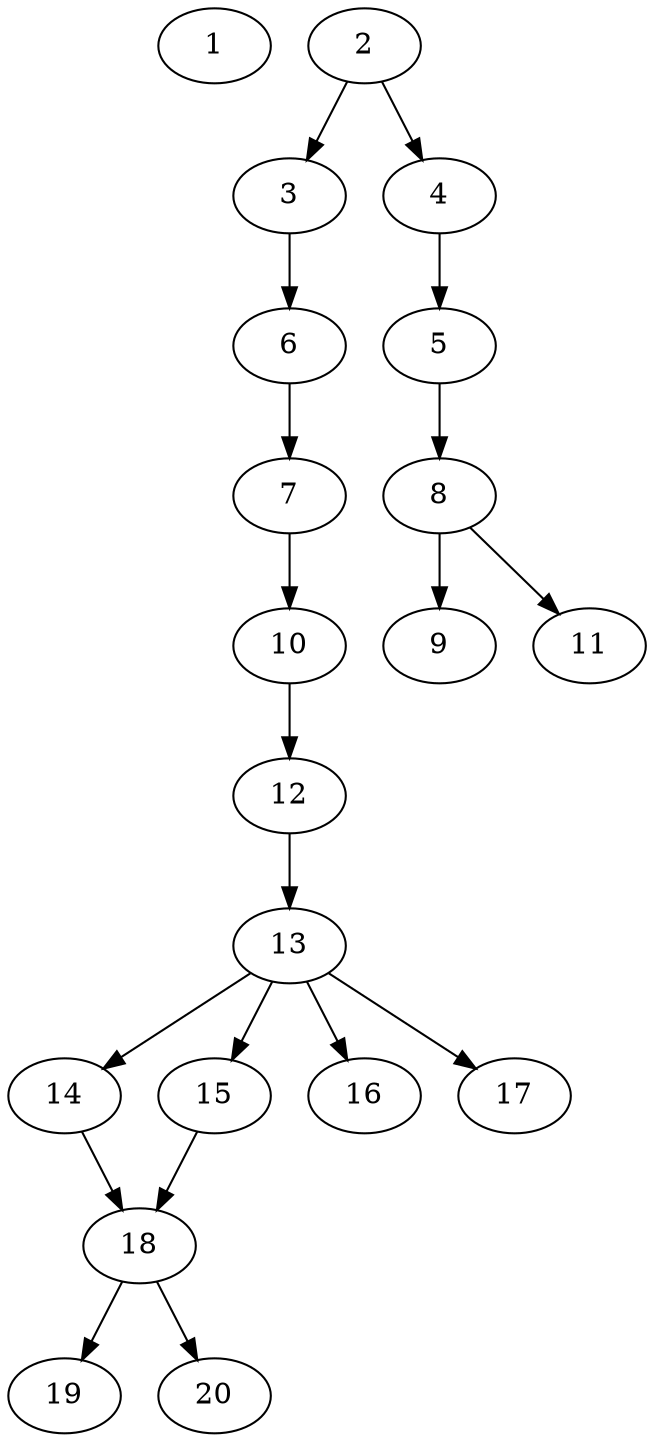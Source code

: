 // DAG automatically generated by daggen at Sat Jul 27 15:34:46 2019
// ./daggen --dot -n 20 --ccr 0.3 --fat 0.4 --regular 0.5 --density 0.4 --mindata 5242880 --maxdata 52428800 
digraph G {
  1 [size="17926827", alpha="0.12", expect_size="5378048"] 
  2 [size="94952107", alpha="0.16", expect_size="28485632"] 
  2 -> 3 [size ="28485632"]
  2 -> 4 [size ="28485632"]
  3 [size="143517013", alpha="0.07", expect_size="43055104"] 
  3 -> 6 [size ="43055104"]
  4 [size="39973547", alpha="0.12", expect_size="11992064"] 
  4 -> 5 [size ="11992064"]
  5 [size="65972907", alpha="0.14", expect_size="19791872"] 
  5 -> 8 [size ="19791872"]
  6 [size="83169280", alpha="0.13", expect_size="24950784"] 
  6 -> 7 [size ="24950784"]
  7 [size="41492480", alpha="0.13", expect_size="12447744"] 
  7 -> 10 [size ="12447744"]
  8 [size="96201387", alpha="0.02", expect_size="28860416"] 
  8 -> 9 [size ="28860416"]
  8 -> 11 [size ="28860416"]
  9 [size="155692373", alpha="0.02", expect_size="46707712"] 
  10 [size="157221547", alpha="0.04", expect_size="47166464"] 
  10 -> 12 [size ="47166464"]
  11 [size="35481600", alpha="0.18", expect_size="10644480"] 
  12 [size="129249280", alpha="0.13", expect_size="38774784"] 
  12 -> 13 [size ="38774784"]
  13 [size="97928533", alpha="0.15", expect_size="29378560"] 
  13 -> 14 [size ="29378560"]
  13 -> 15 [size ="29378560"]
  13 -> 16 [size ="29378560"]
  13 -> 17 [size ="29378560"]
  14 [size="151343787", alpha="0.03", expect_size="45403136"] 
  14 -> 18 [size ="45403136"]
  15 [size="91555840", alpha="0.19", expect_size="27466752"] 
  15 -> 18 [size ="27466752"]
  16 [size="46834347", alpha="0.16", expect_size="14050304"] 
  17 [size="150128640", alpha="0.10", expect_size="45038592"] 
  18 [size="94573227", alpha="0.13", expect_size="28371968"] 
  18 -> 19 [size ="28371968"]
  18 -> 20 [size ="28371968"]
  19 [size="106799787", alpha="0.07", expect_size="32039936"] 
  20 [size="121494187", alpha="0.19", expect_size="36448256"] 
}
